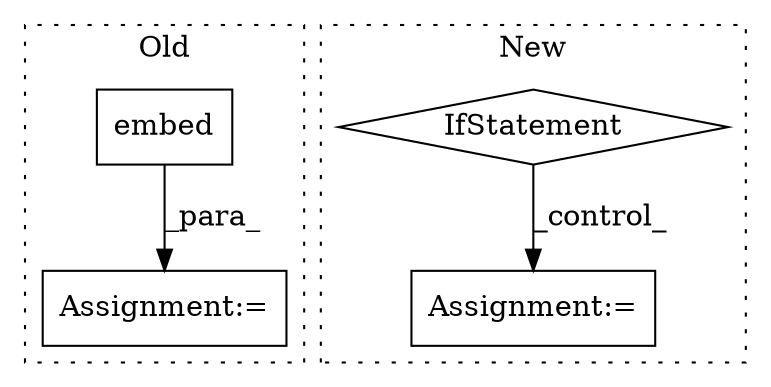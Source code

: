 digraph G {
subgraph cluster0 {
1 [label="embed" a="32" s="7792,7806" l="6,1" shape="box"];
3 [label="Assignment:=" a="7" s="7786" l="1" shape="box"];
label = "Old";
style="dotted";
}
subgraph cluster1 {
2 [label="IfStatement" a="25" s="8157,8179" l="4,2" shape="diamond"];
4 [label="Assignment:=" a="7" s="8395" l="1" shape="box"];
label = "New";
style="dotted";
}
1 -> 3 [label="_para_"];
2 -> 4 [label="_control_"];
}